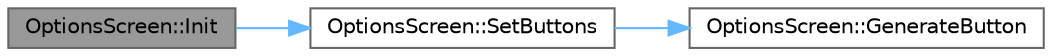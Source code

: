 digraph "OptionsScreen::Init"
{
 // LATEX_PDF_SIZE
  bgcolor="transparent";
  edge [fontname=Helvetica,fontsize=10,labelfontname=Helvetica,labelfontsize=10];
  node [fontname=Helvetica,fontsize=10,shape=box,height=0.2,width=0.4];
  rankdir="LR";
  Node1 [id="Node000001",label="OptionsScreen::Init",height=0.2,width=0.4,color="gray40", fillcolor="grey60", style="filled", fontcolor="black",tooltip="Initializes the options screen state."];
  Node1 -> Node2 [id="edge1_Node000001_Node000002",color="steelblue1",style="solid",tooltip=" "];
  Node2 [id="Node000002",label="OptionsScreen::SetButtons",height=0.2,width=0.4,color="grey40", fillcolor="white", style="filled",URL="$class_options_screen.html#a46c4d18c06247a8cdda3bbb6e7f51427",tooltip="Sets up the buttons on the options screen."];
  Node2 -> Node3 [id="edge2_Node000002_Node000003",color="steelblue1",style="solid",tooltip=" "];
  Node3 [id="Node000003",label="OptionsScreen::GenerateButton",height=0.2,width=0.4,color="grey40", fillcolor="white", style="filled",URL="$class_options_screen.html#aba1d48e1940cc8494bdd8dc99f81b043",tooltip="Generates a button sprite."];
}
